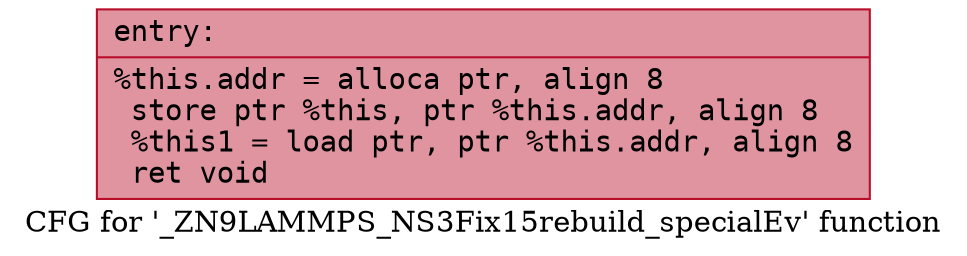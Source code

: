 digraph "CFG for '_ZN9LAMMPS_NS3Fix15rebuild_specialEv' function" {
	label="CFG for '_ZN9LAMMPS_NS3Fix15rebuild_specialEv' function";

	Node0x560f40cb7570 [shape=record,color="#b70d28ff", style=filled, fillcolor="#b70d2870" fontname="Courier",label="{entry:\l|  %this.addr = alloca ptr, align 8\l  store ptr %this, ptr %this.addr, align 8\l  %this1 = load ptr, ptr %this.addr, align 8\l  ret void\l}"];
}
